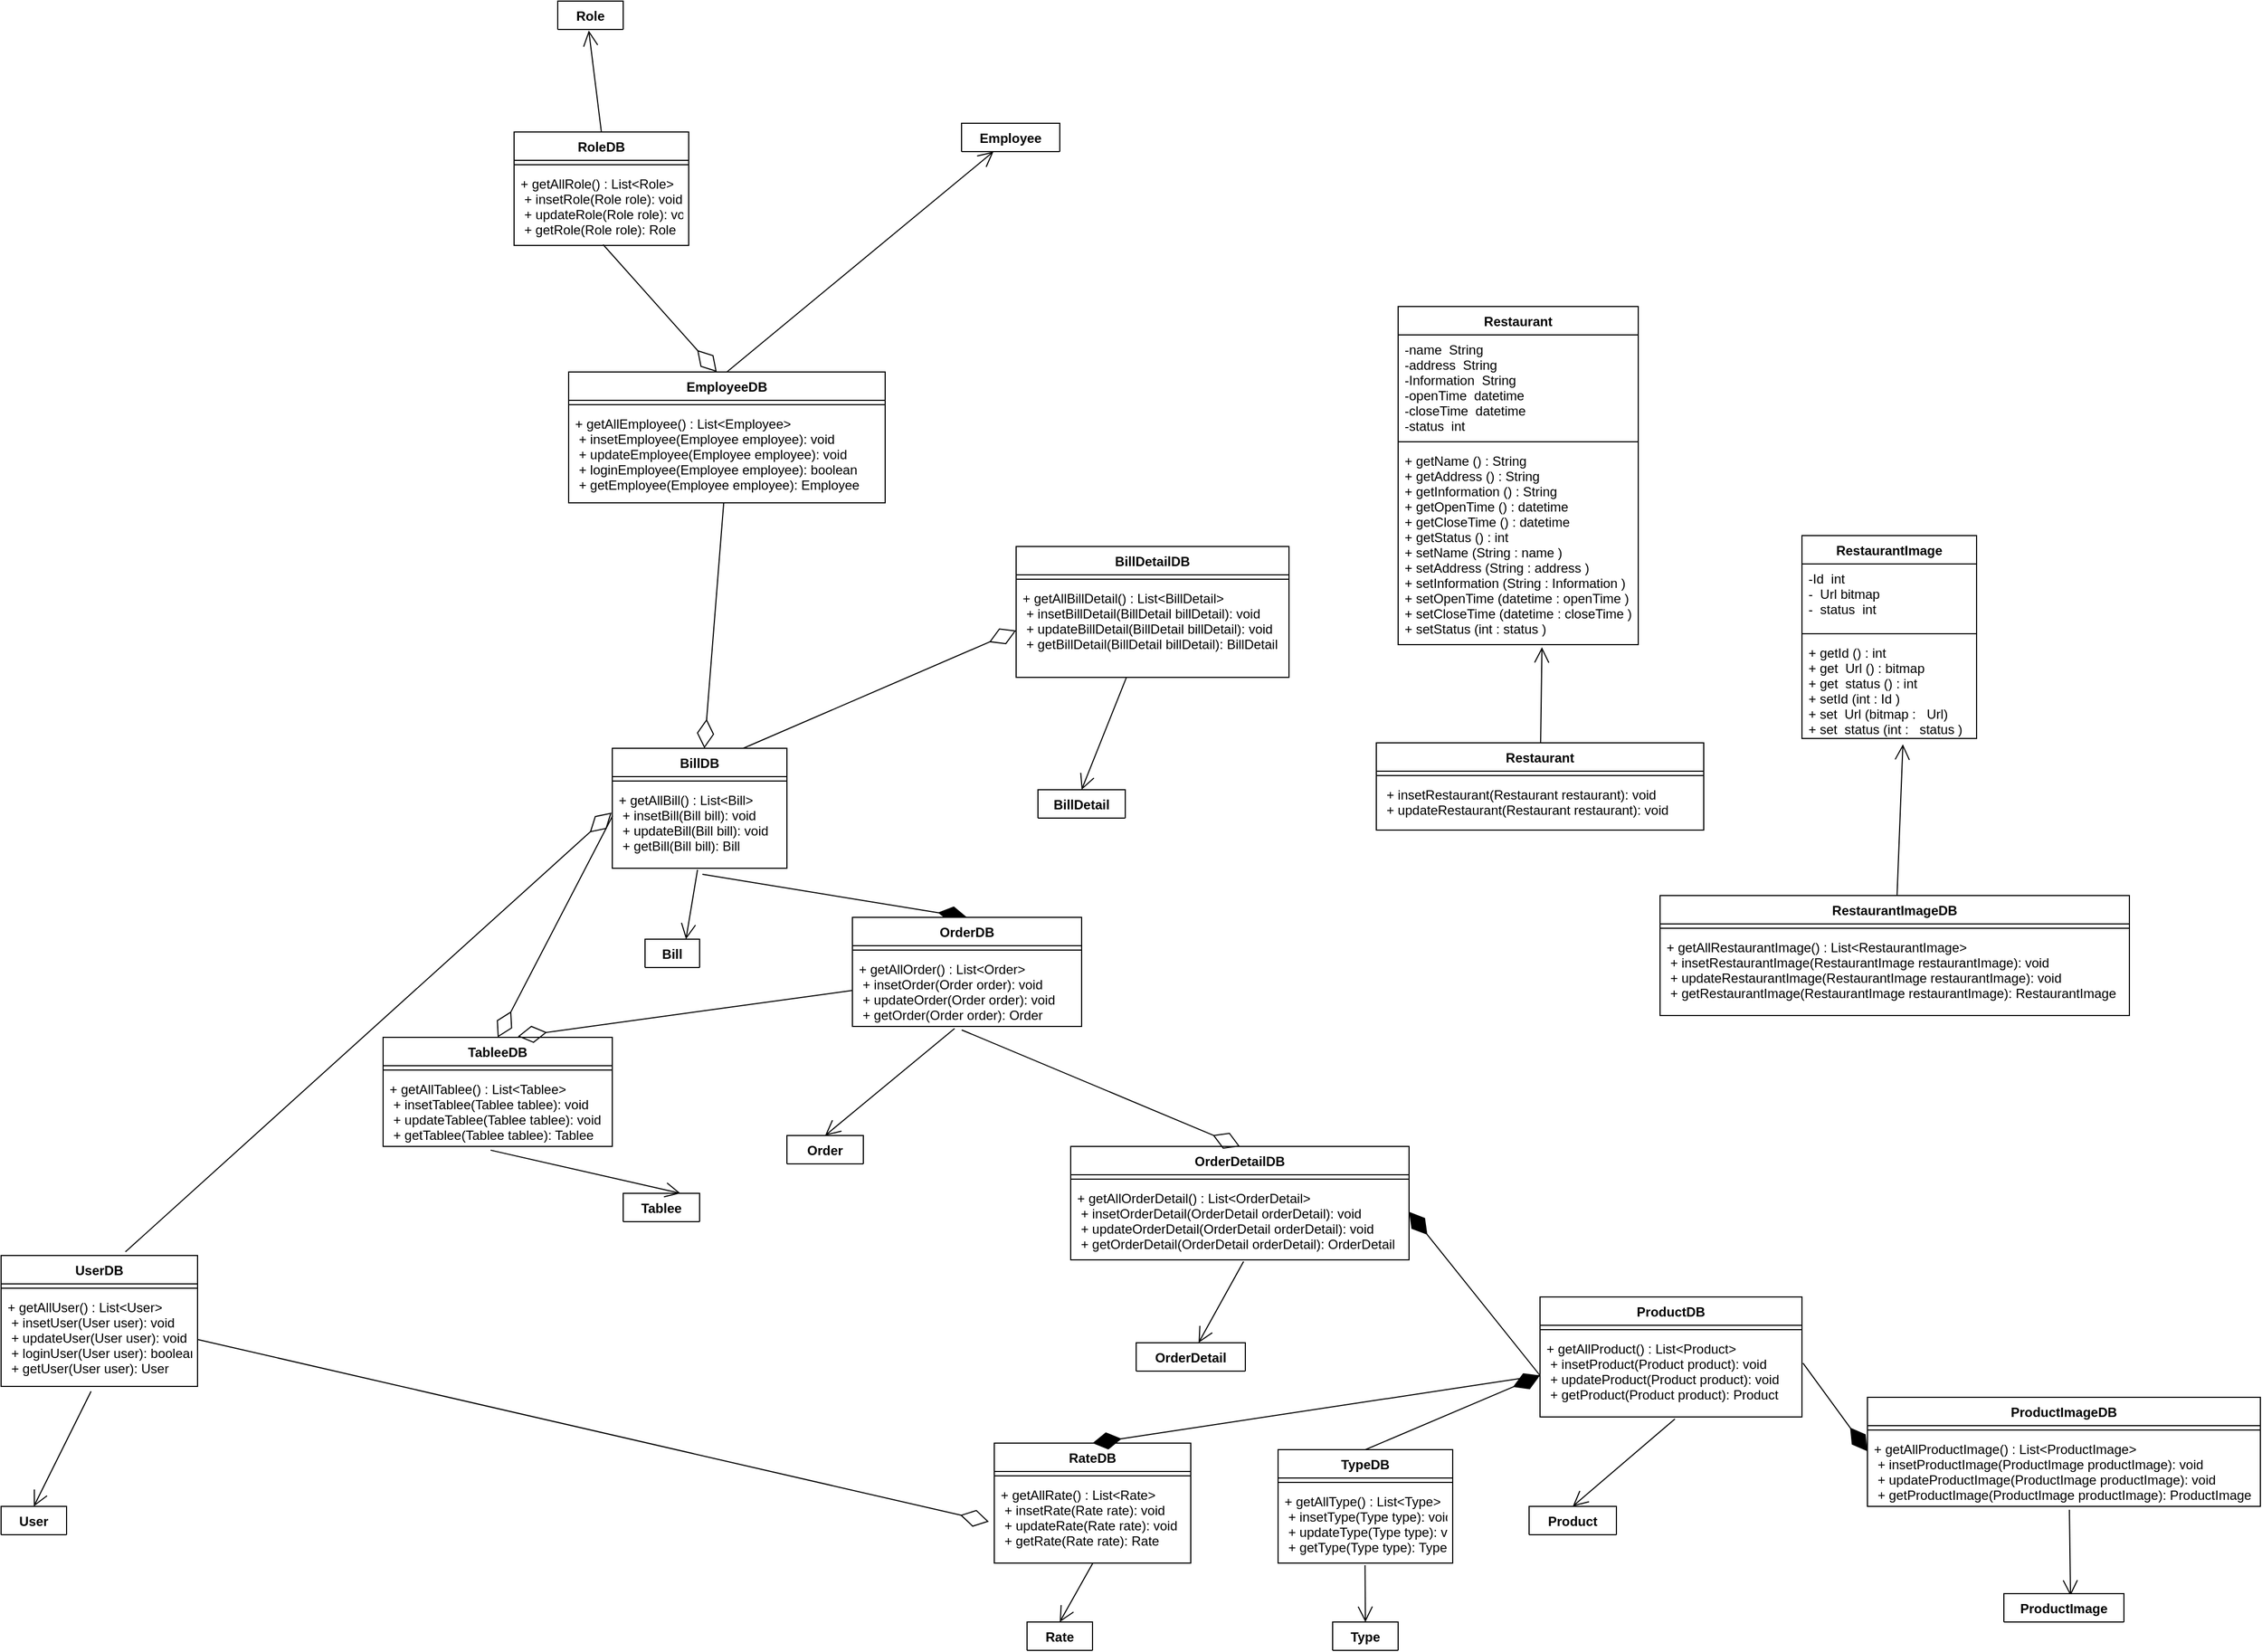 <mxfile version="13.8.7" type="device"><diagram id="C5RBs43oDa-KdzZeNtuy" name="Page-1"><mxGraphModel dx="1065" dy="488" grid="1" gridSize="10" guides="1" tooltips="1" connect="1" arrows="1" fold="1" page="1" pageScale="1" pageWidth="827" pageHeight="1169" math="0" shadow="0"><root><mxCell id="WIyWlLk6GJQsqaUBKTNV-0"/><mxCell id="WIyWlLk6GJQsqaUBKTNV-1" parent="WIyWlLk6GJQsqaUBKTNV-0"/><mxCell id="Zk_LU-aAgLWiM6FYl3W_-12" value="" style="endArrow=open;endFill=1;endSize=12;html=1;exitX=0.5;exitY=0;exitDx=0;exitDy=0;" parent="WIyWlLk6GJQsqaUBKTNV-1" source="Zk_LU-aAgLWiM6FYl3W_-8" target="Zk_LU-aAgLWiM6FYl3W_-3" edge="1"><mxGeometry width="160" relative="1" as="geometry"><mxPoint x="410" y="680" as="sourcePoint"/><mxPoint x="428" y="640" as="targetPoint"/></mxGeometry></mxCell><mxCell id="Zk_LU-aAgLWiM6FYl3W_-17" value="" style="endArrow=open;endFill=1;endSize=12;html=1;exitX=0.5;exitY=0;exitDx=0;exitDy=0;entryX=0.474;entryY=1.039;entryDx=0;entryDy=0;entryPerimeter=0;" parent="WIyWlLk6GJQsqaUBKTNV-1" source="Zk_LU-aAgLWiM6FYl3W_-13" target="Zk_LU-aAgLWiM6FYl3W_-7" edge="1"><mxGeometry width="160" relative="1" as="geometry"><mxPoint x="160" y="610" as="sourcePoint"/><mxPoint x="163" y="540" as="targetPoint"/></mxGeometry></mxCell><mxCell id="Zk_LU-aAgLWiM6FYl3W_-26" value="" style="endArrow=open;endFill=1;endSize=12;html=1;entryX=0.5;entryY=0;entryDx=0;entryDy=0;exitX=0.515;exitY=1.024;exitDx=0;exitDy=0;exitPerimeter=0;" parent="WIyWlLk6GJQsqaUBKTNV-1" source="Zk_LU-aAgLWiM6FYl3W_-25" target="Zk_LU-aAgLWiM6FYl3W_-18" edge="1"><mxGeometry width="160" relative="1" as="geometry"><mxPoint x="1580" y="1310" as="sourcePoint"/><mxPoint x="989.5" y="460" as="targetPoint"/></mxGeometry></mxCell><mxCell id="Zk_LU-aAgLWiM6FYl3W_-35" value="" style="endArrow=open;endFill=1;endSize=12;html=1;exitX=0.514;exitY=1.048;exitDx=0;exitDy=0;entryX=0.555;entryY=0.071;entryDx=0;entryDy=0;entryPerimeter=0;exitPerimeter=0;" parent="WIyWlLk6GJQsqaUBKTNV-1" source="Zk_LU-aAgLWiM6FYl3W_-34" target="Zk_LU-aAgLWiM6FYl3W_-27" edge="1"><mxGeometry width="160" relative="1" as="geometry"><mxPoint x="1000" y="755" as="sourcePoint"/><mxPoint x="999.5" y="470" as="targetPoint"/></mxGeometry></mxCell><mxCell id="Zk_LU-aAgLWiM6FYl3W_-44" value="" style="endArrow=open;endFill=1;endSize=12;html=1;entryX=0.5;entryY=0;entryDx=0;entryDy=0;exitX=0.498;exitY=1.026;exitDx=0;exitDy=0;exitPerimeter=0;" parent="WIyWlLk6GJQsqaUBKTNV-1" source="Zk_LU-aAgLWiM6FYl3W_-43" target="Zk_LU-aAgLWiM6FYl3W_-36" edge="1"><mxGeometry width="160" relative="1" as="geometry"><mxPoint x="1351" y="1430" as="sourcePoint"/><mxPoint x="1299.28" y="260" as="targetPoint"/></mxGeometry></mxCell><mxCell id="Zk_LU-aAgLWiM6FYl3W_-53" value="" style="endArrow=open;endFill=1;endSize=12;html=1;exitX=0.502;exitY=0.998;exitDx=0;exitDy=0;entryX=0.5;entryY=0;entryDx=0;entryDy=0;exitPerimeter=0;" parent="WIyWlLk6GJQsqaUBKTNV-1" source="Zk_LU-aAgLWiM6FYl3W_-52" target="Zk_LU-aAgLWiM6FYl3W_-45" edge="1"><mxGeometry width="160" relative="1" as="geometry"><mxPoint x="1744" y="729" as="sourcePoint"/><mxPoint x="1721.6" y="224.784" as="targetPoint"/></mxGeometry></mxCell><mxCell id="Zk_LU-aAgLWiM6FYl3W_-62" value="" style="endArrow=open;endFill=1;endSize=12;html=1;entryX=0.5;entryY=0;entryDx=0;entryDy=0;exitX=0.458;exitY=1.052;exitDx=0;exitDy=0;exitPerimeter=0;" parent="WIyWlLk6GJQsqaUBKTNV-1" source="Zk_LU-aAgLWiM6FYl3W_-61" target="Zk_LU-aAgLWiM6FYl3W_-54" edge="1"><mxGeometry width="160" relative="1" as="geometry"><mxPoint x="2095.92" y="738.38" as="sourcePoint"/><mxPoint x="2110.4" y="399.272" as="targetPoint"/></mxGeometry></mxCell><mxCell id="Zk_LU-aAgLWiM6FYl3W_-71" value="" style="endArrow=open;endFill=1;endSize=12;html=1;exitX=0.488;exitY=1.018;exitDx=0;exitDy=0;exitPerimeter=0;entryX=0.75;entryY=0;entryDx=0;entryDy=0;" parent="WIyWlLk6GJQsqaUBKTNV-1" source="Zk_LU-aAgLWiM6FYl3W_-70" target="Zk_LU-aAgLWiM6FYl3W_-63" edge="1"><mxGeometry width="160" relative="1" as="geometry"><mxPoint x="2437.289" y="736" as="sourcePoint"/><mxPoint x="900" y="770" as="targetPoint"/></mxGeometry></mxCell><mxCell id="Zk_LU-aAgLWiM6FYl3W_-80" value="" style="endArrow=open;endFill=1;endSize=12;html=1;entryX=0.5;entryY=0;entryDx=0;entryDy=0;" parent="WIyWlLk6GJQsqaUBKTNV-1" source="Zk_LU-aAgLWiM6FYl3W_-76" target="Zk_LU-aAgLWiM6FYl3W_-72" edge="1"><mxGeometry width="160" relative="1" as="geometry"><mxPoint x="2830" y="733" as="sourcePoint"/><mxPoint x="2840.24" y="351.092" as="targetPoint"/></mxGeometry></mxCell><mxCell id="Zk_LU-aAgLWiM6FYl3W_-91" value="" style="endArrow=open;endFill=1;endSize=12;html=1;entryX=0.5;entryY=0;entryDx=0;entryDy=0;exitX=0.446;exitY=1.029;exitDx=0;exitDy=0;exitPerimeter=0;" parent="WIyWlLk6GJQsqaUBKTNV-1" source="Zk_LU-aAgLWiM6FYl3W_-90" target="Zk_LU-aAgLWiM6FYl3W_-83" edge="1"><mxGeometry width="160" relative="1" as="geometry"><mxPoint x="1384" y="1010" as="sourcePoint"/><mxPoint x="3194.96" y="436.534" as="targetPoint"/></mxGeometry></mxCell><mxCell id="Zk_LU-aAgLWiM6FYl3W_-100" value="" style="endArrow=open;endFill=1;endSize=12;html=1;exitX=0.511;exitY=1.022;exitDx=0;exitDy=0;exitPerimeter=0;" parent="WIyWlLk6GJQsqaUBKTNV-1" source="Zk_LU-aAgLWiM6FYl3W_-99" target="Zk_LU-aAgLWiM6FYl3W_-95" edge="1"><mxGeometry width="160" relative="1" as="geometry"><mxPoint x="3588.23" y="730.39" as="sourcePoint"/><mxPoint x="3500.64" y="313.152" as="targetPoint"/></mxGeometry></mxCell><mxCell id="Zk_LU-aAgLWiM6FYl3W_-118" value="" style="endArrow=open;endFill=1;endSize=12;html=1;entryX=0.599;entryY=1.013;entryDx=0;entryDy=0;entryPerimeter=0;" parent="WIyWlLk6GJQsqaUBKTNV-1" source="Zk_LU-aAgLWiM6FYl3W_-114" target="Zk_LU-aAgLWiM6FYl3W_-113" edge="1"><mxGeometry width="160" relative="1" as="geometry"><mxPoint x="3205" y="642" as="sourcePoint"/><mxPoint x="3168.908" y="328" as="targetPoint"/></mxGeometry></mxCell><mxCell id="Zk_LU-aAgLWiM6FYl3W_-13" value="RoleDB" style="swimlane;fontStyle=1;align=center;verticalAlign=top;childLayout=stackLayout;horizontal=1;startSize=26;horizontalStack=0;resizeParent=1;resizeParentMax=0;resizeLast=0;collapsible=1;marginBottom=0;" parent="WIyWlLk6GJQsqaUBKTNV-1" vertex="1"><mxGeometry x="550" y="170" width="160" height="104" as="geometry"/></mxCell><mxCell id="Zk_LU-aAgLWiM6FYl3W_-15" value="" style="line;strokeWidth=1;fillColor=none;align=left;verticalAlign=middle;spacingTop=-1;spacingLeft=3;spacingRight=3;rotatable=0;labelPosition=right;points=[];portConstraint=eastwest;" parent="Zk_LU-aAgLWiM6FYl3W_-13" vertex="1"><mxGeometry y="26" width="160" height="8" as="geometry"/></mxCell><mxCell id="Zk_LU-aAgLWiM6FYl3W_-16" value="+ getAllRole() : List&lt;Role&gt;&#10; + insetRole(Role role): void&#10; + updateRole(Role role): void&#10; + getRole(Role role): Role&#10;" style="text;strokeColor=none;fillColor=none;align=left;verticalAlign=top;spacingLeft=4;spacingRight=4;overflow=hidden;rotatable=0;points=[[0,0.5],[1,0.5]];portConstraint=eastwest;" parent="Zk_LU-aAgLWiM6FYl3W_-13" vertex="1"><mxGeometry y="34" width="160" height="70" as="geometry"/></mxCell><mxCell id="Zk_LU-aAgLWiM6FYl3W_-127" value="" style="endArrow=open;endFill=1;endSize=12;html=1;entryX=0.578;entryY=1.058;entryDx=0;entryDy=0;entryPerimeter=0;" parent="WIyWlLk6GJQsqaUBKTNV-1" source="Zk_LU-aAgLWiM6FYl3W_-123" target="Zk_LU-aAgLWiM6FYl3W_-122" edge="1"><mxGeometry width="160" relative="1" as="geometry"><mxPoint x="1495.813" y="1003" as="sourcePoint"/><mxPoint x="1451.78" y="582.366" as="targetPoint"/></mxGeometry></mxCell><mxCell id="Zk_LU-aAgLWiM6FYl3W_-76" value="BillDetailDB" style="swimlane;fontStyle=1;align=center;verticalAlign=top;childLayout=stackLayout;horizontal=1;startSize=26;horizontalStack=0;resizeParent=1;resizeParentMax=0;resizeLast=0;collapsible=1;marginBottom=0;" parent="WIyWlLk6GJQsqaUBKTNV-1" vertex="1"><mxGeometry x="1010" y="550" width="250" height="120" as="geometry"/></mxCell><mxCell id="Zk_LU-aAgLWiM6FYl3W_-78" value="" style="line;strokeWidth=1;fillColor=none;align=left;verticalAlign=middle;spacingTop=-1;spacingLeft=3;spacingRight=3;rotatable=0;labelPosition=right;points=[];portConstraint=eastwest;" parent="Zk_LU-aAgLWiM6FYl3W_-76" vertex="1"><mxGeometry y="26" width="250" height="8" as="geometry"/></mxCell><mxCell id="Zk_LU-aAgLWiM6FYl3W_-79" value="+ getAllBillDetail() : List&lt;BillDetail&gt;&#10; + insetBillDetail(BillDetail billDetail): void&#10; + updateBillDetail(BillDetail billDetail): void&#10; + getBillDetail(BillDetail billDetail): BillDetail" style="text;strokeColor=none;fillColor=none;align=left;verticalAlign=top;spacingLeft=4;spacingRight=4;overflow=hidden;rotatable=0;points=[[0,0.5],[1,0.5]];portConstraint=eastwest;" parent="Zk_LU-aAgLWiM6FYl3W_-76" vertex="1"><mxGeometry y="34" width="250" height="86" as="geometry"/></mxCell><mxCell id="Zk_LU-aAgLWiM6FYl3W_-72" value="BillDetail&#10;" style="swimlane;fontStyle=1;align=center;verticalAlign=top;childLayout=stackLayout;horizontal=1;startSize=26;horizontalStack=0;resizeParent=1;resizeParentMax=0;resizeLast=0;collapsible=1;marginBottom=0;" parent="WIyWlLk6GJQsqaUBKTNV-1" vertex="1" collapsed="1"><mxGeometry x="1030" y="773" width="80" height="26" as="geometry"><mxRectangle x="3100" y="20" width="160" height="400" as="alternateBounds"/></mxGeometry></mxCell><mxCell id="Zk_LU-aAgLWiM6FYl3W_-73" value="-id  int&#10;-price float&#10;-percentSaleOff  int&#10;-priceAfterSaleoff float&#10;-quantity  int&#10;-total float&#10;-billId  int&#10;-orderId  int" style="text;strokeColor=none;fillColor=none;align=left;verticalAlign=top;spacingLeft=4;spacingRight=4;overflow=hidden;rotatable=0;points=[[0,0.5],[1,0.5]];portConstraint=eastwest;" parent="Zk_LU-aAgLWiM6FYl3W_-72" vertex="1"><mxGeometry y="26" width="80" height="124" as="geometry"/></mxCell><mxCell id="Zk_LU-aAgLWiM6FYl3W_-74" value="" style="line;strokeWidth=1;fillColor=none;align=left;verticalAlign=middle;spacingTop=-1;spacingLeft=3;spacingRight=3;rotatable=0;labelPosition=right;points=[];portConstraint=eastwest;" parent="Zk_LU-aAgLWiM6FYl3W_-72" vertex="1"><mxGeometry y="150" width="80" height="8" as="geometry"/></mxCell><mxCell id="Zk_LU-aAgLWiM6FYl3W_-75" value="+ getId () : int&#10;+ getPrice() : float&#10;+ getPercentSaleOff () : int&#10;+ getPriceAfterSaleoff() : float&#10;+ getQuantity () : int&#10;+ getTotal() : float&#10;+ getBillId () : int&#10;+ getOrderId () : int&#10;+ setId (int : id )&#10;+ setPrice float(float : price float)&#10;+ setPercentSaleOff (int : percentSaleOff )&#10;+ setPriceAfterSaleoff float(float : priceAfterSaleoff float)&#10;+ setQuantity (int : quantity )&#10;+ setTotal float(float : total float)&#10;+ setBillId (int : billId )&#10;+ setOrderId (int : orderId )" style="text;strokeColor=none;fillColor=none;align=left;verticalAlign=top;spacingLeft=4;spacingRight=4;overflow=hidden;rotatable=0;points=[[0,0.5],[1,0.5]];portConstraint=eastwest;" parent="Zk_LU-aAgLWiM6FYl3W_-72" vertex="1"><mxGeometry y="158" width="80" height="242" as="geometry"/></mxCell><mxCell id="Zk_LU-aAgLWiM6FYl3W_-0" value="Employee" style="swimlane;fontStyle=1;align=center;verticalAlign=top;childLayout=stackLayout;horizontal=1;startSize=26;horizontalStack=0;resizeParent=1;resizeParentMax=0;resizeLast=0;collapsible=1;marginBottom=0;" parent="WIyWlLk6GJQsqaUBKTNV-1" vertex="1" collapsed="1"><mxGeometry x="960" y="162" width="90" height="26" as="geometry"><mxRectangle x="960" y="162" width="206" height="610" as="alternateBounds"/></mxGeometry></mxCell><mxCell id="Zk_LU-aAgLWiM6FYl3W_-1" value="-Id int&#10;-username String&#10;-password String&#10;-fullName String&#10;-birthday datetime&#10;-gender int&#10;-gmail String&#10;-gmailLink String&#10;-phone String&#10;-address String&#10;-dateJoin datetime&#10;-roleId int &#10;-status int&#10;" style="text;strokeColor=none;fillColor=none;align=left;verticalAlign=top;spacingLeft=4;spacingRight=4;overflow=hidden;rotatable=0;points=[[0,0.5],[1,0.5]];portConstraint=eastwest;" parent="Zk_LU-aAgLWiM6FYl3W_-0" vertex="1"><mxGeometry y="26" width="90" height="194" as="geometry"/></mxCell><mxCell id="Zk_LU-aAgLWiM6FYl3W_-2" value="" style="line;strokeWidth=1;fillColor=none;align=left;verticalAlign=middle;spacingTop=-1;spacingLeft=3;spacingRight=3;rotatable=0;labelPosition=right;points=[];portConstraint=eastwest;" parent="Zk_LU-aAgLWiM6FYl3W_-0" vertex="1"><mxGeometry y="220" width="90" height="8" as="geometry"/></mxCell><mxCell id="Zk_LU-aAgLWiM6FYl3W_-3" value="+ getId () : int&#10;+ getUsername () : String&#10;+ getPassword () : String&#10;+ getFullName () : String&#10;+ getBirthday () : datetime&#10;+ getGender () : int&#10;+ getGmail () : String&#10;+ getGmailLink () : String&#10;+ getPhone () : String&#10;+ getAddress () : String&#10;+ getDateJoin () : datetime&#10;+ getRoleId () : int&#10;+ getStatus () : int&#10;+ setId (int : Id )&#10;+ setUsername (String : username )&#10;+ setPassword (String : password )&#10;+ setFullName (String : fullName )&#10;+ setBirthday (datetime : birthday )&#10;+ setGender (int : gender )&#10;+ setGmail (String : gmail )&#10;+ setGmailLink (String : gmailLink )&#10;+ setPhone (String : phone )&#10;+ setAddress (String : address )&#10;+ setDateJoin (datetime : dateJoin )&#10;+ setRoleId (int : roleId )&#10;+ setStatus (int : status )&#10;&#10;" style="text;strokeColor=none;fillColor=none;align=left;verticalAlign=top;spacingLeft=4;spacingRight=4;overflow=hidden;rotatable=0;points=[[0,0.5],[1,0.5]];portConstraint=eastwest;" parent="Zk_LU-aAgLWiM6FYl3W_-0" vertex="1"><mxGeometry y="228" width="90" height="382" as="geometry"/></mxCell><mxCell id="Zk_LU-aAgLWiM6FYl3W_-8" value="EmployeeDB" style="swimlane;fontStyle=1;align=center;verticalAlign=top;childLayout=stackLayout;horizontal=1;startSize=26;horizontalStack=0;resizeParent=1;resizeParentMax=0;resizeLast=0;collapsible=1;marginBottom=0;" parent="WIyWlLk6GJQsqaUBKTNV-1" vertex="1"><mxGeometry x="600" y="390" width="290" height="120" as="geometry"/></mxCell><mxCell id="Zk_LU-aAgLWiM6FYl3W_-10" value="" style="line;strokeWidth=1;fillColor=none;align=left;verticalAlign=middle;spacingTop=-1;spacingLeft=3;spacingRight=3;rotatable=0;labelPosition=right;points=[];portConstraint=eastwest;" parent="Zk_LU-aAgLWiM6FYl3W_-8" vertex="1"><mxGeometry y="26" width="290" height="8" as="geometry"/></mxCell><mxCell id="Zk_LU-aAgLWiM6FYl3W_-11" value="+ getAllEmployee() : List&lt;Employee&gt;&#10; + insetEmployee(Employee employee): void&#10; + updateEmployee(Employee employee): void&#10; + loginEmployee(Employee employee): boolean&#10; + getEmployee(Employee employee): Employee&#10;" style="text;strokeColor=none;fillColor=none;align=left;verticalAlign=top;spacingLeft=4;spacingRight=4;overflow=hidden;rotatable=0;points=[[0,0.5],[1,0.5]];portConstraint=eastwest;" parent="Zk_LU-aAgLWiM6FYl3W_-8" vertex="1"><mxGeometry y="34" width="290" height="86" as="geometry"/></mxCell><mxCell id="Zk_LU-aAgLWiM6FYl3W_-4" value="Role" style="swimlane;fontStyle=1;align=center;verticalAlign=top;childLayout=stackLayout;horizontal=1;startSize=26;horizontalStack=0;resizeParent=1;resizeParentMax=0;resizeLast=0;collapsible=1;marginBottom=0;" parent="WIyWlLk6GJQsqaUBKTNV-1" vertex="1" collapsed="1"><mxGeometry x="590" y="50" width="60" height="26" as="geometry"><mxRectangle x="590" y="50" width="210" height="190" as="alternateBounds"/></mxGeometry></mxCell><mxCell id="Zk_LU-aAgLWiM6FYl3W_-5" value="-Id  int&#10;-  roleName  String&#10;-  status  int&#10;" style="text;strokeColor=none;fillColor=none;align=left;verticalAlign=top;spacingLeft=4;spacingRight=4;overflow=hidden;rotatable=0;points=[[0,0.5],[1,0.5]];portConstraint=eastwest;" parent="Zk_LU-aAgLWiM6FYl3W_-4" vertex="1"><mxGeometry y="26" width="60" height="54" as="geometry"/></mxCell><mxCell id="Zk_LU-aAgLWiM6FYl3W_-6" value="" style="line;strokeWidth=1;fillColor=none;align=left;verticalAlign=middle;spacingTop=-1;spacingLeft=3;spacingRight=3;rotatable=0;labelPosition=right;points=[];portConstraint=eastwest;" parent="Zk_LU-aAgLWiM6FYl3W_-4" vertex="1"><mxGeometry y="80" width="60" height="8" as="geometry"/></mxCell><mxCell id="Zk_LU-aAgLWiM6FYl3W_-7" value="+ getId () : int&#10;+ get  roleName () : String&#10;+ get  status () : int&#10;+ setId (int : Id )&#10;+ set  roleName (String :   roleName )&#10;+ set  status (int :   status )&#10;" style="text;strokeColor=none;fillColor=none;align=left;verticalAlign=top;spacingLeft=4;spacingRight=4;overflow=hidden;rotatable=0;points=[[0,0.5],[1,0.5]];portConstraint=eastwest;" parent="Zk_LU-aAgLWiM6FYl3W_-4" vertex="1"><mxGeometry y="88" width="60" height="102" as="geometry"/></mxCell><mxCell id="Zk_LU-aAgLWiM6FYl3W_-18" value="Product" style="swimlane;fontStyle=1;align=center;verticalAlign=top;childLayout=stackLayout;horizontal=1;startSize=26;horizontalStack=0;resizeParent=1;resizeParentMax=0;resizeLast=0;collapsible=1;marginBottom=0;" parent="WIyWlLk6GJQsqaUBKTNV-1" vertex="1" collapsed="1"><mxGeometry x="1480" y="1430" width="80" height="26" as="geometry"><mxRectangle x="1480" y="1430" width="160" height="440" as="alternateBounds"/></mxGeometry></mxCell><mxCell id="Zk_LU-aAgLWiM6FYl3W_-19" value="-Id  int&#10;-name  String&#10;-price double price double&#10;-description  String&#10;-rate float rate float&#10;-restaurantId   restaurantId int &#10;-percentSaleOff  int&#10;-typeId  int&#10;-status  int&#10;" style="text;strokeColor=none;fillColor=none;align=left;verticalAlign=top;spacingLeft=4;spacingRight=4;overflow=hidden;rotatable=0;points=[[0,0.5],[1,0.5]];portConstraint=eastwest;" parent="Zk_LU-aAgLWiM6FYl3W_-18" vertex="1"><mxGeometry y="26" width="80" height="144" as="geometry"/></mxCell><mxCell id="Zk_LU-aAgLWiM6FYl3W_-20" value="" style="line;strokeWidth=1;fillColor=none;align=left;verticalAlign=middle;spacingTop=-1;spacingLeft=3;spacingRight=3;rotatable=0;labelPosition=right;points=[];portConstraint=eastwest;" parent="Zk_LU-aAgLWiM6FYl3W_-18" vertex="1"><mxGeometry y="170" width="80" height="8" as="geometry"/></mxCell><mxCell id="Zk_LU-aAgLWiM6FYl3W_-21" value="+ getId () : int&#10;+ getName () : String&#10;+ getPrice float() : float&#10;+ getDescription () : String&#10;+ getRate float() : float&#10;+ getRestaurantId () : int&#10;+ getPercentSaleOff () : int&#10;+ getTypeId () : int&#10;+ getStatus () : int&#10;+ setId (int : Id )&#10;+ setName (String : name )&#10;+ setPrice float(float : price float)&#10;+ setDescription (String : description )&#10;+ setRate float(float : rate float)&#10;+ setRestaurantId (int : restaurantId )&#10;+ setPercentSaleOff (int : percentSaleOff )&#10;+ setTypeId (int : typeId )&#10;+ setStatus (int : status )&#10;" style="text;strokeColor=none;fillColor=none;align=left;verticalAlign=top;spacingLeft=4;spacingRight=4;overflow=hidden;rotatable=0;points=[[0,0.5],[1,0.5]];portConstraint=eastwest;" parent="Zk_LU-aAgLWiM6FYl3W_-18" vertex="1"><mxGeometry y="178" width="80" height="262" as="geometry"/></mxCell><mxCell id="Zk_LU-aAgLWiM6FYl3W_-40" value="TypeDB" style="swimlane;fontStyle=1;align=center;verticalAlign=top;childLayout=stackLayout;horizontal=1;startSize=26;horizontalStack=0;resizeParent=1;resizeParentMax=0;resizeLast=0;collapsible=1;marginBottom=0;" parent="WIyWlLk6GJQsqaUBKTNV-1" vertex="1"><mxGeometry x="1250" y="1378" width="160" height="104" as="geometry"/></mxCell><mxCell id="Zk_LU-aAgLWiM6FYl3W_-42" value="" style="line;strokeWidth=1;fillColor=none;align=left;verticalAlign=middle;spacingTop=-1;spacingLeft=3;spacingRight=3;rotatable=0;labelPosition=right;points=[];portConstraint=eastwest;" parent="Zk_LU-aAgLWiM6FYl3W_-40" vertex="1"><mxGeometry y="26" width="160" height="8" as="geometry"/></mxCell><mxCell id="Zk_LU-aAgLWiM6FYl3W_-43" value="+ getAllType() : List&lt;Type&gt;&#10; + insetType(Type type): void&#10; + updateType(Type type): void&#10; + getType(Type type): Type" style="text;strokeColor=none;fillColor=none;align=left;verticalAlign=top;spacingLeft=4;spacingRight=4;overflow=hidden;rotatable=0;points=[[0,0.5],[1,0.5]];portConstraint=eastwest;" parent="Zk_LU-aAgLWiM6FYl3W_-40" vertex="1"><mxGeometry y="34" width="160" height="70" as="geometry"/></mxCell><mxCell id="Zk_LU-aAgLWiM6FYl3W_-31" value="ProductImageDB" style="swimlane;fontStyle=1;align=center;verticalAlign=top;childLayout=stackLayout;horizontal=1;startSize=26;horizontalStack=0;resizeParent=1;resizeParentMax=0;resizeLast=0;collapsible=1;marginBottom=0;" parent="WIyWlLk6GJQsqaUBKTNV-1" vertex="1"><mxGeometry x="1790" y="1330" width="360" height="100" as="geometry"/></mxCell><mxCell id="Zk_LU-aAgLWiM6FYl3W_-33" value="" style="line;strokeWidth=1;fillColor=none;align=left;verticalAlign=middle;spacingTop=-1;spacingLeft=3;spacingRight=3;rotatable=0;labelPosition=right;points=[];portConstraint=eastwest;" parent="Zk_LU-aAgLWiM6FYl3W_-31" vertex="1"><mxGeometry y="26" width="360" height="8" as="geometry"/></mxCell><mxCell id="Zk_LU-aAgLWiM6FYl3W_-34" value="+ getAllProductImage() : List&lt;ProductImage&gt;&#10; + insetProductImage(ProductImage productImage): void&#10; + updateProductImage(ProductImage productImage): void&#10; + getProductImage(ProductImage productImage): ProductImage&#10;" style="text;strokeColor=none;fillColor=none;align=left;verticalAlign=top;spacingLeft=4;spacingRight=4;overflow=hidden;rotatable=0;points=[[0,0.5],[1,0.5]];portConstraint=eastwest;" parent="Zk_LU-aAgLWiM6FYl3W_-31" vertex="1"><mxGeometry y="34" width="360" height="66" as="geometry"/></mxCell><mxCell id="Zk_LU-aAgLWiM6FYl3W_-27" value="ProductImage" style="swimlane;fontStyle=1;align=center;verticalAlign=top;childLayout=stackLayout;horizontal=1;startSize=26;horizontalStack=0;resizeParent=1;resizeParentMax=0;resizeLast=0;collapsible=1;marginBottom=0;" parent="WIyWlLk6GJQsqaUBKTNV-1" vertex="1" collapsed="1"><mxGeometry x="1915" y="1510" width="110" height="26" as="geometry"><mxRectangle x="1200" y="20" width="160" height="230" as="alternateBounds"/></mxGeometry></mxCell><mxCell id="Zk_LU-aAgLWiM6FYl3W_-28" value="-Id  int&#10;-Url bitmap Url bitmap&#10;-productId  int&#10;-status  int&#10;" style="text;strokeColor=none;fillColor=none;align=left;verticalAlign=top;spacingLeft=4;spacingRight=4;overflow=hidden;rotatable=0;points=[[0,0.5],[1,0.5]];portConstraint=eastwest;" parent="Zk_LU-aAgLWiM6FYl3W_-27" vertex="1"><mxGeometry y="26" width="110" height="64" as="geometry"/></mxCell><mxCell id="Zk_LU-aAgLWiM6FYl3W_-29" value="" style="line;strokeWidth=1;fillColor=none;align=left;verticalAlign=middle;spacingTop=-1;spacingLeft=3;spacingRight=3;rotatable=0;labelPosition=right;points=[];portConstraint=eastwest;" parent="Zk_LU-aAgLWiM6FYl3W_-27" vertex="1"><mxGeometry y="90" width="110" height="8" as="geometry"/></mxCell><mxCell id="Zk_LU-aAgLWiM6FYl3W_-30" value="+ getId () : int&#10;+ getUrl bitmap() : bitmap&#10;+ getProductId () : int&#10;+ getStatus () : int&#10;+ setId (int : Id )&#10;+ setUrl bitmap(bitmap : Url bitmap)&#10;+ setProductId (int : productId )&#10;+ setStatus (int : status )&#10;" style="text;strokeColor=none;fillColor=none;align=left;verticalAlign=top;spacingLeft=4;spacingRight=4;overflow=hidden;rotatable=0;points=[[0,0.5],[1,0.5]];portConstraint=eastwest;" parent="Zk_LU-aAgLWiM6FYl3W_-27" vertex="1"><mxGeometry y="98" width="110" height="132" as="geometry"/></mxCell><mxCell id="Zk_LU-aAgLWiM6FYl3W_-36" value="Type&#10;" style="swimlane;fontStyle=1;align=center;verticalAlign=top;childLayout=stackLayout;horizontal=1;startSize=26;horizontalStack=0;resizeParent=1;resizeParentMax=0;resizeLast=0;collapsible=1;marginBottom=0;" parent="WIyWlLk6GJQsqaUBKTNV-1" vertex="1" collapsed="1"><mxGeometry x="1300" y="1536" width="60" height="26" as="geometry"><mxRectangle x="1630" y="30" width="160" height="180" as="alternateBounds"/></mxGeometry></mxCell><mxCell id="Zk_LU-aAgLWiM6FYl3W_-37" value="-Id  int&#10;-typeName  String&#10;-status  int&#10;" style="text;strokeColor=none;fillColor=none;align=left;verticalAlign=top;spacingLeft=4;spacingRight=4;overflow=hidden;rotatable=0;points=[[0,0.5],[1,0.5]];portConstraint=eastwest;" parent="Zk_LU-aAgLWiM6FYl3W_-36" vertex="1"><mxGeometry y="26" width="60" height="54" as="geometry"/></mxCell><mxCell id="Zk_LU-aAgLWiM6FYl3W_-38" value="" style="line;strokeWidth=1;fillColor=none;align=left;verticalAlign=middle;spacingTop=-1;spacingLeft=3;spacingRight=3;rotatable=0;labelPosition=right;points=[];portConstraint=eastwest;" parent="Zk_LU-aAgLWiM6FYl3W_-36" vertex="1"><mxGeometry y="80" width="60" height="8" as="geometry"/></mxCell><mxCell id="Zk_LU-aAgLWiM6FYl3W_-39" value="+ getId () : int&#10;+ getTypeName () : String&#10;+ getStatus () : int&#10;+ setId (int : Id )&#10;+ setTypeName (String : typeName )&#10;+ setStatus (int : status )" style="text;strokeColor=none;fillColor=none;align=left;verticalAlign=top;spacingLeft=4;spacingRight=4;overflow=hidden;rotatable=0;points=[[0,0.5],[1,0.5]];portConstraint=eastwest;" parent="Zk_LU-aAgLWiM6FYl3W_-36" vertex="1"><mxGeometry y="88" width="60" height="92" as="geometry"/></mxCell><mxCell id="Zk_LU-aAgLWiM6FYl3W_-45" value="Rate&#10;" style="swimlane;fontStyle=1;align=center;verticalAlign=top;childLayout=stackLayout;horizontal=1;startSize=26;horizontalStack=0;resizeParent=1;resizeParentMax=0;resizeLast=0;collapsible=1;marginBottom=0;" parent="WIyWlLk6GJQsqaUBKTNV-1" vertex="1" collapsed="1"><mxGeometry x="1020" y="1536" width="60" height="26" as="geometry"><mxRectangle x="1020" y="1536" width="160" height="360" as="alternateBounds"/></mxGeometry></mxCell><mxCell id="Zk_LU-aAgLWiM6FYl3W_-46" value="- id  int&#10;-numberStars  int&#10;-comment  String&#10;-dateRate  datetime&#10;-status  int&#10;-userId  int&#10;-productId  int" style="text;strokeColor=none;fillColor=none;align=left;verticalAlign=top;spacingLeft=4;spacingRight=4;overflow=hidden;rotatable=0;points=[[0,0.5],[1,0.5]];portConstraint=eastwest;" parent="Zk_LU-aAgLWiM6FYl3W_-45" vertex="1"><mxGeometry y="26" width="60" height="114" as="geometry"/></mxCell><mxCell id="Zk_LU-aAgLWiM6FYl3W_-47" value="" style="line;strokeWidth=1;fillColor=none;align=left;verticalAlign=middle;spacingTop=-1;spacingLeft=3;spacingRight=3;rotatable=0;labelPosition=right;points=[];portConstraint=eastwest;" parent="Zk_LU-aAgLWiM6FYl3W_-45" vertex="1"><mxGeometry y="140" width="60" height="8" as="geometry"/></mxCell><mxCell id="Zk_LU-aAgLWiM6FYl3W_-48" value="+ get id () : int&#10;+ getNumberStars () : int&#10;+ getComment () : String&#10;+ getDateRate () : datetime&#10;+ getStatus () : int&#10;+ getUserId () : int&#10;+ getProductId () : int&#10;+ set id (int :  id )&#10;+ setNumberStars (int : numberStars )&#10;+ setComment (String : comment )&#10;+ setDateRate (datetime : dateRate )&#10;+ setStatus (int : status )&#10;+ setUserId (int : userId )&#10;+ setProductId (int : productId )" style="text;strokeColor=none;fillColor=none;align=left;verticalAlign=top;spacingLeft=4;spacingRight=4;overflow=hidden;rotatable=0;points=[[0,0.5],[1,0.5]];portConstraint=eastwest;" parent="Zk_LU-aAgLWiM6FYl3W_-45" vertex="1"><mxGeometry y="148" width="60" height="212" as="geometry"/></mxCell><mxCell id="Zk_LU-aAgLWiM6FYl3W_-49" value="RateDB" style="swimlane;fontStyle=1;align=center;verticalAlign=top;childLayout=stackLayout;horizontal=1;startSize=26;horizontalStack=0;resizeParent=1;resizeParentMax=0;resizeLast=0;collapsible=1;marginBottom=0;" parent="WIyWlLk6GJQsqaUBKTNV-1" vertex="1"><mxGeometry x="990" y="1372" width="180" height="110" as="geometry"/></mxCell><mxCell id="Zk_LU-aAgLWiM6FYl3W_-51" value="" style="line;strokeWidth=1;fillColor=none;align=left;verticalAlign=middle;spacingTop=-1;spacingLeft=3;spacingRight=3;rotatable=0;labelPosition=right;points=[];portConstraint=eastwest;" parent="Zk_LU-aAgLWiM6FYl3W_-49" vertex="1"><mxGeometry y="26" width="180" height="8" as="geometry"/></mxCell><mxCell id="Zk_LU-aAgLWiM6FYl3W_-52" value="+ getAllRate() : List&lt;Rate&gt;&#10; + insetRate(Rate rate): void&#10; + updateRate(Rate rate): void&#10; + getRate(Rate rate): Rate&#10;" style="text;strokeColor=none;fillColor=none;align=left;verticalAlign=top;spacingLeft=4;spacingRight=4;overflow=hidden;rotatable=0;points=[[0,0.5],[1,0.5]];portConstraint=eastwest;" parent="Zk_LU-aAgLWiM6FYl3W_-49" vertex="1"><mxGeometry y="34" width="180" height="76" as="geometry"/></mxCell><mxCell id="Zk_LU-aAgLWiM6FYl3W_-92" value="OrderDetail" style="swimlane;fontStyle=1;align=center;verticalAlign=top;childLayout=stackLayout;horizontal=1;startSize=26;horizontalStack=0;resizeParent=1;resizeParentMax=0;resizeLast=0;collapsible=1;marginBottom=0;" parent="WIyWlLk6GJQsqaUBKTNV-1" vertex="1" collapsed="1"><mxGeometry x="1120" y="1280" width="100" height="26" as="geometry"><mxRectangle x="3960" y="28" width="290" height="400" as="alternateBounds"/></mxGeometry></mxCell><mxCell id="Zk_LU-aAgLWiM6FYl3W_-93" value="-id  int&#10;-  price float&#10;-  percentSaleOff  int&#10;-  priceAfterSaleoff float&#10;-  quantity  int&#10;-  total float&#10;-  orderId  int&#10;-  productId  int" style="text;strokeColor=none;fillColor=none;align=left;verticalAlign=top;spacingLeft=4;spacingRight=4;overflow=hidden;rotatable=0;points=[[0,0.5],[1,0.5]];portConstraint=eastwest;" parent="Zk_LU-aAgLWiM6FYl3W_-92" vertex="1"><mxGeometry y="26" width="100" height="124" as="geometry"/></mxCell><mxCell id="Zk_LU-aAgLWiM6FYl3W_-94" value="" style="line;strokeWidth=1;fillColor=none;align=left;verticalAlign=middle;spacingTop=-1;spacingLeft=3;spacingRight=3;rotatable=0;labelPosition=right;points=[];portConstraint=eastwest;" parent="Zk_LU-aAgLWiM6FYl3W_-92" vertex="1"><mxGeometry y="150" width="100" height="8" as="geometry"/></mxCell><mxCell id="Zk_LU-aAgLWiM6FYl3W_-95" value="+ getId () : int&#10;+ get  price() : float&#10;+ get  percentSaleOff () : int&#10;+ get  priceAfterSaleoff() : float&#10;+ get  quantity () : int&#10;+ get  total () : float&#10;+ get  orderId () : int&#10;+ get  productId () : int&#10;+ setId (int : id )&#10;+ set  price (float :   price)&#10;+ set  percentSaleOff (int :   percentSaleOff )&#10;+ set  priceAfterSaleoff(float :   priceAfterSaleoff)&#10;+ set  quantity (int :   quantity )&#10;+ set  total (float :   total)&#10;+ set  orderId (int :   orderId )&#10;+ set  productId (int :   productId )" style="text;strokeColor=none;fillColor=none;align=left;verticalAlign=top;spacingLeft=4;spacingRight=4;overflow=hidden;rotatable=0;points=[[0,0.5],[1,0.5]];portConstraint=eastwest;" parent="Zk_LU-aAgLWiM6FYl3W_-92" vertex="1"><mxGeometry y="158" width="100" height="242" as="geometry"/></mxCell><mxCell id="Zk_LU-aAgLWiM6FYl3W_-96" value="OrderDetailDB" style="swimlane;fontStyle=1;align=center;verticalAlign=top;childLayout=stackLayout;horizontal=1;startSize=26;horizontalStack=0;resizeParent=1;resizeParentMax=0;resizeLast=0;collapsible=1;marginBottom=0;" parent="WIyWlLk6GJQsqaUBKTNV-1" vertex="1"><mxGeometry x="1060" y="1100" width="310" height="104" as="geometry"/></mxCell><mxCell id="Zk_LU-aAgLWiM6FYl3W_-98" value="" style="line;strokeWidth=1;fillColor=none;align=left;verticalAlign=middle;spacingTop=-1;spacingLeft=3;spacingRight=3;rotatable=0;labelPosition=right;points=[];portConstraint=eastwest;" parent="Zk_LU-aAgLWiM6FYl3W_-96" vertex="1"><mxGeometry y="26" width="310" height="8" as="geometry"/></mxCell><mxCell id="Zk_LU-aAgLWiM6FYl3W_-99" value="+ getAllOrderDetail() : List&lt;OrderDetail&gt;&#10; + insetOrderDetail(OrderDetail orderDetail): void&#10; + updateOrderDetail(OrderDetail orderDetail): void&#10; + getOrderDetail(OrderDetail orderDetail): OrderDetail&#10;" style="text;strokeColor=none;fillColor=none;align=left;verticalAlign=top;spacingLeft=4;spacingRight=4;overflow=hidden;rotatable=0;points=[[0,0.5],[1,0.5]];portConstraint=eastwest;" parent="Zk_LU-aAgLWiM6FYl3W_-96" vertex="1"><mxGeometry y="34" width="310" height="70" as="geometry"/></mxCell><mxCell id="Zk_LU-aAgLWiM6FYl3W_-135" value="" style="endArrow=diamondThin;endFill=1;endSize=24;html=1;entryX=0;entryY=0.235;entryDx=0;entryDy=0;entryPerimeter=0;exitX=1.004;exitY=0.351;exitDx=0;exitDy=0;exitPerimeter=0;" parent="WIyWlLk6GJQsqaUBKTNV-1" source="Zk_LU-aAgLWiM6FYl3W_-25" target="Zk_LU-aAgLWiM6FYl3W_-34" edge="1"><mxGeometry width="160" relative="1" as="geometry"><mxPoint x="1740" y="1270" as="sourcePoint"/><mxPoint x="1700" y="1590" as="targetPoint"/></mxGeometry></mxCell><mxCell id="Zk_LU-aAgLWiM6FYl3W_-136" value="" style="endArrow=diamondThin;endFill=1;endSize=24;html=1;exitX=0.5;exitY=0;exitDx=0;exitDy=0;entryX=0;entryY=0.5;entryDx=0;entryDy=0;" parent="WIyWlLk6GJQsqaUBKTNV-1" source="Zk_LU-aAgLWiM6FYl3W_-40" target="Zk_LU-aAgLWiM6FYl3W_-25" edge="1"><mxGeometry width="160" relative="1" as="geometry"><mxPoint x="1720" y="1294" as="sourcePoint"/><mxPoint x="1730" y="1420" as="targetPoint"/></mxGeometry></mxCell><mxCell id="Zk_LU-aAgLWiM6FYl3W_-137" value="" style="endArrow=diamondThin;endFill=1;endSize=24;html=1;entryX=0.5;entryY=0;entryDx=0;entryDy=0;exitX=0;exitY=0.5;exitDx=0;exitDy=0;" parent="WIyWlLk6GJQsqaUBKTNV-1" source="Zk_LU-aAgLWiM6FYl3W_-25" target="Zk_LU-aAgLWiM6FYl3W_-49" edge="1"><mxGeometry width="160" relative="1" as="geometry"><mxPoint x="1480" y="1298" as="sourcePoint"/><mxPoint x="1490" y="1320" as="targetPoint"/></mxGeometry></mxCell><mxCell id="Zk_LU-aAgLWiM6FYl3W_-138" value="" style="endArrow=diamondThin;endFill=1;endSize=24;html=1;entryX=0.5;entryY=0;entryDx=0;entryDy=0;exitX=0;exitY=0.5;exitDx=0;exitDy=0;" parent="WIyWlLk6GJQsqaUBKTNV-1" source="Zk_LU-aAgLWiM6FYl3W_-25" edge="1"><mxGeometry width="160" relative="1" as="geometry"><mxPoint x="1780" y="1110" as="sourcePoint"/><mxPoint x="1370" y="1160" as="targetPoint"/></mxGeometry></mxCell><mxCell id="Zk_LU-aAgLWiM6FYl3W_-22" value="ProductDB" style="swimlane;fontStyle=1;align=center;verticalAlign=top;childLayout=stackLayout;horizontal=1;startSize=26;horizontalStack=0;resizeParent=1;resizeParentMax=0;resizeLast=0;collapsible=1;marginBottom=0;" parent="WIyWlLk6GJQsqaUBKTNV-1" vertex="1"><mxGeometry x="1490" y="1238" width="240" height="110" as="geometry"/></mxCell><mxCell id="Zk_LU-aAgLWiM6FYl3W_-24" value="" style="line;strokeWidth=1;fillColor=none;align=left;verticalAlign=middle;spacingTop=-1;spacingLeft=3;spacingRight=3;rotatable=0;labelPosition=right;points=[];portConstraint=eastwest;" parent="Zk_LU-aAgLWiM6FYl3W_-22" vertex="1"><mxGeometry y="26" width="240" height="8" as="geometry"/></mxCell><mxCell id="Zk_LU-aAgLWiM6FYl3W_-25" value="+ getAllProduct() : List&lt;Product&gt;&#10; + insetProduct(Product product): void&#10; + updateProduct(Product product): void&#10; + getProduct(Product product): Product" style="text;strokeColor=none;fillColor=none;align=left;verticalAlign=top;spacingLeft=4;spacingRight=4;overflow=hidden;rotatable=0;points=[[0,0.5],[1,0.5]];portConstraint=eastwest;" parent="Zk_LU-aAgLWiM6FYl3W_-22" vertex="1"><mxGeometry y="34" width="240" height="76" as="geometry"/></mxCell><mxCell id="Zk_LU-aAgLWiM6FYl3W_-83" value="Order" style="swimlane;fontStyle=1;align=center;verticalAlign=top;childLayout=stackLayout;horizontal=1;startSize=26;horizontalStack=0;resizeParent=1;resizeParentMax=0;resizeLast=0;collapsible=1;marginBottom=0;" parent="WIyWlLk6GJQsqaUBKTNV-1" vertex="1" collapsed="1"><mxGeometry x="800" y="1090" width="70" height="26" as="geometry"><mxRectangle x="3730" y="28" width="160" height="270" as="alternateBounds"/></mxGeometry></mxCell><mxCell id="Zk_LU-aAgLWiM6FYl3W_-84" value="-Id  int&#10;-totalMoney float&#10;-dateOrder  datetime&#10;-tableeId  int&#10;-userId  int" style="text;strokeColor=none;fillColor=none;align=left;verticalAlign=top;spacingLeft=4;spacingRight=4;overflow=hidden;rotatable=0;points=[[0,0.5],[1,0.5]];portConstraint=eastwest;" parent="Zk_LU-aAgLWiM6FYl3W_-83" vertex="1"><mxGeometry y="26" width="70" height="84" as="geometry"/></mxCell><mxCell id="Zk_LU-aAgLWiM6FYl3W_-85" value="" style="line;strokeWidth=1;fillColor=none;align=left;verticalAlign=middle;spacingTop=-1;spacingLeft=3;spacingRight=3;rotatable=0;labelPosition=right;points=[];portConstraint=eastwest;" parent="Zk_LU-aAgLWiM6FYl3W_-83" vertex="1"><mxGeometry y="110" width="70" height="8" as="geometry"/></mxCell><mxCell id="Zk_LU-aAgLWiM6FYl3W_-86" value="+ getId () : int&#10;+ getTotalMoney() : float&#10;+ getDateOrder () : datetime&#10;+ getTableeId () : int&#10;+ getUserId () : int&#10;+ setId (int : Id )&#10;+ setTotalMoney(float : totalMoney float)&#10;+ setDateOrder (datetime : dateOrder )&#10;+ setTableeId (int : tableeId )&#10;+ setUserId (int : userId )" style="text;strokeColor=none;fillColor=none;align=left;verticalAlign=top;spacingLeft=4;spacingRight=4;overflow=hidden;rotatable=0;points=[[0,0.5],[1,0.5]];portConstraint=eastwest;" parent="Zk_LU-aAgLWiM6FYl3W_-83" vertex="1"><mxGeometry y="118" width="70" height="152" as="geometry"/></mxCell><mxCell id="Zk_LU-aAgLWiM6FYl3W_-142" value="" style="endArrow=diamondThin;endFill=0;endSize=24;html=1;entryX=0.5;entryY=0;entryDx=0;entryDy=0;exitX=0.477;exitY=1.049;exitDx=0;exitDy=0;exitPerimeter=0;" parent="WIyWlLk6GJQsqaUBKTNV-1" source="Zk_LU-aAgLWiM6FYl3W_-90" target="Zk_LU-aAgLWiM6FYl3W_-96" edge="1"><mxGeometry width="160" relative="1" as="geometry"><mxPoint x="1200" y="1040" as="sourcePoint"/><mxPoint x="1360" y="1040" as="targetPoint"/></mxGeometry></mxCell><mxCell id="Zk_LU-aAgLWiM6FYl3W_-146" value="" style="endArrow=diamondThin;endFill=1;endSize=24;html=1;entryX=0.5;entryY=0;entryDx=0;entryDy=0;exitX=0.516;exitY=1.073;exitDx=0;exitDy=0;exitPerimeter=0;" parent="WIyWlLk6GJQsqaUBKTNV-1" source="Zk_LU-aAgLWiM6FYl3W_-70" target="Zk_LU-aAgLWiM6FYl3W_-87" edge="1"><mxGeometry width="160" relative="1" as="geometry"><mxPoint x="1360" y="690" as="sourcePoint"/><mxPoint x="950" y="752" as="targetPoint"/></mxGeometry></mxCell><mxCell id="Zk_LU-aAgLWiM6FYl3W_-67" value="BillDB" style="swimlane;fontStyle=1;align=center;verticalAlign=top;childLayout=stackLayout;horizontal=1;startSize=26;horizontalStack=0;resizeParent=1;resizeParentMax=0;resizeLast=0;collapsible=1;marginBottom=0;" parent="WIyWlLk6GJQsqaUBKTNV-1" vertex="1"><mxGeometry x="640" y="735" width="160" height="110" as="geometry"/></mxCell><mxCell id="Zk_LU-aAgLWiM6FYl3W_-69" value="" style="line;strokeWidth=1;fillColor=none;align=left;verticalAlign=middle;spacingTop=-1;spacingLeft=3;spacingRight=3;rotatable=0;labelPosition=right;points=[];portConstraint=eastwest;" parent="Zk_LU-aAgLWiM6FYl3W_-67" vertex="1"><mxGeometry y="26" width="160" height="8" as="geometry"/></mxCell><mxCell id="Zk_LU-aAgLWiM6FYl3W_-70" value="+ getAllBill() : List&lt;Bill&gt;&#10; + insetBill(Bill bill): void&#10; + updateBill(Bill bill): void&#10; + getBill(Bill bill): Bill&#10;" style="text;strokeColor=none;fillColor=none;align=left;verticalAlign=top;spacingLeft=4;spacingRight=4;overflow=hidden;rotatable=0;points=[[0,0.5],[1,0.5]];portConstraint=eastwest;" parent="Zk_LU-aAgLWiM6FYl3W_-67" vertex="1"><mxGeometry y="34" width="160" height="76" as="geometry"/></mxCell><mxCell id="Zk_LU-aAgLWiM6FYl3W_-149" value="" style="endArrow=diamondThin;endFill=0;endSize=24;html=1;entryX=0;entryY=0.5;entryDx=0;entryDy=0;exitX=0.75;exitY=0;exitDx=0;exitDy=0;" parent="WIyWlLk6GJQsqaUBKTNV-1" source="Zk_LU-aAgLWiM6FYl3W_-67" target="Zk_LU-aAgLWiM6FYl3W_-79" edge="1"><mxGeometry width="160" relative="1" as="geometry"><mxPoint x="950.17" y="1034.704" as="sourcePoint"/><mxPoint x="1225" y="1110" as="targetPoint"/></mxGeometry></mxCell><mxCell id="Zk_LU-aAgLWiM6FYl3W_-63" value="Bill" style="swimlane;fontStyle=1;align=center;verticalAlign=top;childLayout=stackLayout;horizontal=1;startSize=26;horizontalStack=0;resizeParent=1;resizeParentMax=0;resizeLast=0;collapsible=1;marginBottom=0;" parent="WIyWlLk6GJQsqaUBKTNV-1" vertex="1" collapsed="1"><mxGeometry x="670" y="910" width="50" height="26" as="geometry"><mxRectangle x="2660" y="30" width="320" height="310" as="alternateBounds"/></mxGeometry></mxCell><mxCell id="Zk_LU-aAgLWiM6FYl3W_-64" value="-Id  int&#10;-totalMoney float totalMoney float&#10;-dateOrder  datetime&#10;-employeeId  int&#10;-userId  int&#10;-tableeId  int" style="text;strokeColor=none;fillColor=none;align=left;verticalAlign=top;spacingLeft=4;spacingRight=4;overflow=hidden;rotatable=0;points=[[0,0.5],[1,0.5]];portConstraint=eastwest;" parent="Zk_LU-aAgLWiM6FYl3W_-63" vertex="1"><mxGeometry y="26" width="50" height="94" as="geometry"/></mxCell><mxCell id="Zk_LU-aAgLWiM6FYl3W_-65" value="" style="line;strokeWidth=1;fillColor=none;align=left;verticalAlign=middle;spacingTop=-1;spacingLeft=3;spacingRight=3;rotatable=0;labelPosition=right;points=[];portConstraint=eastwest;" parent="Zk_LU-aAgLWiM6FYl3W_-63" vertex="1"><mxGeometry y="120" width="50" height="8" as="geometry"/></mxCell><mxCell id="Zk_LU-aAgLWiM6FYl3W_-66" value="+ getId () : int&#10;+ getTotalMoney float() : totalMoney float&#10;+ getDateOrder () : datetime&#10;+ getEmployeeId () : int&#10;+ getUserId () : int&#10;+ getTableeId () : int&#10;+ setId (int : Id )&#10;+ setTotalMoney float(totalMoney float : totalMoney float)&#10;+ setDateOrder (datetime : dateOrder )&#10;+ setEmployeeId (int : employeeId )&#10;+ setUserId (int : userId )&#10;+ setTableeId (int : tableeId )&#10;" style="text;strokeColor=none;fillColor=none;align=left;verticalAlign=top;spacingLeft=4;spacingRight=4;overflow=hidden;rotatable=0;points=[[0,0.5],[1,0.5]];portConstraint=eastwest;" parent="Zk_LU-aAgLWiM6FYl3W_-63" vertex="1"><mxGeometry y="128" width="50" height="182" as="geometry"/></mxCell><mxCell id="Zk_LU-aAgLWiM6FYl3W_-87" value="OrderDB" style="swimlane;fontStyle=1;align=center;verticalAlign=top;childLayout=stackLayout;horizontal=1;startSize=26;horizontalStack=0;resizeParent=1;resizeParentMax=0;resizeLast=0;collapsible=1;marginBottom=0;" parent="WIyWlLk6GJQsqaUBKTNV-1" vertex="1"><mxGeometry x="860" y="890" width="210" height="100" as="geometry"/></mxCell><mxCell id="Zk_LU-aAgLWiM6FYl3W_-89" value="" style="line;strokeWidth=1;fillColor=none;align=left;verticalAlign=middle;spacingTop=-1;spacingLeft=3;spacingRight=3;rotatable=0;labelPosition=right;points=[];portConstraint=eastwest;" parent="Zk_LU-aAgLWiM6FYl3W_-87" vertex="1"><mxGeometry y="26" width="210" height="8" as="geometry"/></mxCell><mxCell id="Zk_LU-aAgLWiM6FYl3W_-90" value="+ getAllOrder() : List&lt;Order&gt;&#10; + insetOrder(Order order): void&#10; + updateOrder(Order order): void&#10; + getOrder(Order order): Order" style="text;strokeColor=none;fillColor=none;align=left;verticalAlign=top;spacingLeft=4;spacingRight=4;overflow=hidden;rotatable=0;points=[[0,0.5],[1,0.5]];portConstraint=eastwest;" parent="Zk_LU-aAgLWiM6FYl3W_-87" vertex="1"><mxGeometry y="34" width="210" height="66" as="geometry"/></mxCell><mxCell id="Zk_LU-aAgLWiM6FYl3W_-101" value="Tablee" style="swimlane;fontStyle=1;align=center;verticalAlign=top;childLayout=stackLayout;horizontal=1;startSize=26;horizontalStack=0;resizeParent=1;resizeParentMax=0;resizeLast=0;collapsible=1;marginBottom=0;" parent="WIyWlLk6GJQsqaUBKTNV-1" vertex="1" collapsed="1"><mxGeometry x="650" y="1143" width="70" height="26" as="geometry"><mxRectangle x="3420" y="28" width="250" height="400" as="alternateBounds"/></mxGeometry></mxCell><mxCell id="Zk_LU-aAgLWiM6FYl3W_-102" value="-id  int&#10;-numberOfTable  int&#10;-floor  int&#10;-numberOfChair  int&#10;-isFree boolean&#10;-timeUp  datetime&#10;-timeDown  datetime&#10;-status  int" style="text;strokeColor=none;fillColor=none;align=left;verticalAlign=top;spacingLeft=4;spacingRight=4;overflow=hidden;rotatable=0;points=[[0,0.5],[1,0.5]];portConstraint=eastwest;" parent="Zk_LU-aAgLWiM6FYl3W_-101" vertex="1"><mxGeometry y="26" width="70" height="124" as="geometry"/></mxCell><mxCell id="Zk_LU-aAgLWiM6FYl3W_-103" value="" style="line;strokeWidth=1;fillColor=none;align=left;verticalAlign=middle;spacingTop=-1;spacingLeft=3;spacingRight=3;rotatable=0;labelPosition=right;points=[];portConstraint=eastwest;" parent="Zk_LU-aAgLWiM6FYl3W_-101" vertex="1"><mxGeometry y="150" width="70" height="8" as="geometry"/></mxCell><mxCell id="Zk_LU-aAgLWiM6FYl3W_-104" value="+ getId () : int&#10;+ getNumberOfTable () : int&#10;+ getFloor () : int&#10;+ getNumberOfChair () : int&#10;+ getIsFree() : boolean&#10;+ getTimeUp () : datetime&#10;+ getTimeDown () : datetime&#10;+ getStatus () : int&#10;+ setId (int : id )&#10;+ setNumberOfTable (int : numberOfTable )&#10;+ setFloor (int : floor )&#10;+ setNumberOfChair (int : numberOfChair )&#10;+ setIsFree (boolean : isFree )&#10;+ setTimeUp (datetime : timeUp )&#10;+ setTimeDown (datetime : timeDown )&#10;+ setStatus (int : status )" style="text;strokeColor=none;fillColor=none;align=left;verticalAlign=top;spacingLeft=4;spacingRight=4;overflow=hidden;rotatable=0;points=[[0,0.5],[1,0.5]];portConstraint=eastwest;" parent="Zk_LU-aAgLWiM6FYl3W_-101" vertex="1"><mxGeometry y="158" width="70" height="242" as="geometry"/></mxCell><mxCell id="Zk_LU-aAgLWiM6FYl3W_-151" value="" style="endArrow=open;endFill=1;endSize=12;html=1;entryX=0.75;entryY=0;entryDx=0;entryDy=0;exitX=0.469;exitY=1.052;exitDx=0;exitDy=0;exitPerimeter=0;" parent="WIyWlLk6GJQsqaUBKTNV-1" source="Zk_LU-aAgLWiM6FYl3W_-108" target="Zk_LU-aAgLWiM6FYl3W_-101" edge="1"><mxGeometry width="160" relative="1" as="geometry"><mxPoint x="550" y="1080" as="sourcePoint"/><mxPoint x="710" y="1080" as="targetPoint"/></mxGeometry></mxCell><mxCell id="Zk_LU-aAgLWiM6FYl3W_-105" value="TableeDB" style="swimlane;fontStyle=1;align=center;verticalAlign=top;childLayout=stackLayout;horizontal=1;startSize=26;horizontalStack=0;resizeParent=1;resizeParentMax=0;resizeLast=0;collapsible=1;marginBottom=0;" parent="WIyWlLk6GJQsqaUBKTNV-1" vertex="1"><mxGeometry x="430" y="1000" width="210" height="100" as="geometry"/></mxCell><mxCell id="Zk_LU-aAgLWiM6FYl3W_-107" value="" style="line;strokeWidth=1;fillColor=none;align=left;verticalAlign=middle;spacingTop=-1;spacingLeft=3;spacingRight=3;rotatable=0;labelPosition=right;points=[];portConstraint=eastwest;" parent="Zk_LU-aAgLWiM6FYl3W_-105" vertex="1"><mxGeometry y="26" width="210" height="8" as="geometry"/></mxCell><mxCell id="Zk_LU-aAgLWiM6FYl3W_-108" value="+ getAllTablee() : List&lt;Tablee&gt;&#10; + insetTablee(Tablee tablee): void&#10; + updateTablee(Tablee tablee): void&#10; + getTablee(Tablee tablee): Tablee&#10;" style="text;strokeColor=none;fillColor=none;align=left;verticalAlign=top;spacingLeft=4;spacingRight=4;overflow=hidden;rotatable=0;points=[[0,0.5],[1,0.5]];portConstraint=eastwest;" parent="Zk_LU-aAgLWiM6FYl3W_-105" vertex="1"><mxGeometry y="34" width="210" height="66" as="geometry"/></mxCell><mxCell id="Zk_LU-aAgLWiM6FYl3W_-152" value="" style="endArrow=diamondThin;endFill=0;endSize=24;html=1;exitX=0.002;exitY=0.367;exitDx=0;exitDy=0;exitPerimeter=0;entryX=0.5;entryY=0;entryDx=0;entryDy=0;" parent="WIyWlLk6GJQsqaUBKTNV-1" source="Zk_LU-aAgLWiM6FYl3W_-70" target="Zk_LU-aAgLWiM6FYl3W_-105" edge="1"><mxGeometry width="160" relative="1" as="geometry"><mxPoint x="420" y="910" as="sourcePoint"/><mxPoint x="580" y="910" as="targetPoint"/></mxGeometry></mxCell><mxCell id="Zk_LU-aAgLWiM6FYl3W_-153" value="" style="endArrow=diamondThin;endFill=0;endSize=24;html=1;exitX=0;exitY=0.5;exitDx=0;exitDy=0;entryX=0.588;entryY=-0.009;entryDx=0;entryDy=0;entryPerimeter=0;" parent="WIyWlLk6GJQsqaUBKTNV-1" source="Zk_LU-aAgLWiM6FYl3W_-90" target="Zk_LU-aAgLWiM6FYl3W_-105" edge="1"><mxGeometry width="160" relative="1" as="geometry"><mxPoint x="650.32" y="806.892" as="sourcePoint"/><mxPoint x="545" y="1010.0" as="targetPoint"/></mxGeometry></mxCell><mxCell id="Zk_LU-aAgLWiM6FYl3W_-156" value="" style="endArrow=diamondThin;endFill=0;endSize=24;html=1;exitX=1;exitY=0.5;exitDx=0;exitDy=0;" parent="WIyWlLk6GJQsqaUBKTNV-1" source="Zk_LU-aAgLWiM6FYl3W_-61" edge="1"><mxGeometry width="160" relative="1" as="geometry"><mxPoint x="630" y="1470" as="sourcePoint"/><mxPoint x="985" y="1444" as="targetPoint"/></mxGeometry></mxCell><mxCell id="Zk_LU-aAgLWiM6FYl3W_-58" value="UserDB" style="swimlane;fontStyle=1;align=center;verticalAlign=top;childLayout=stackLayout;horizontal=1;startSize=26;horizontalStack=0;resizeParent=1;resizeParentMax=0;resizeLast=0;collapsible=1;marginBottom=0;" parent="WIyWlLk6GJQsqaUBKTNV-1" vertex="1"><mxGeometry x="80" y="1200" width="180" height="120" as="geometry"/></mxCell><mxCell id="Zk_LU-aAgLWiM6FYl3W_-60" value="" style="line;strokeWidth=1;fillColor=none;align=left;verticalAlign=middle;spacingTop=-1;spacingLeft=3;spacingRight=3;rotatable=0;labelPosition=right;points=[];portConstraint=eastwest;" parent="Zk_LU-aAgLWiM6FYl3W_-58" vertex="1"><mxGeometry y="26" width="180" height="8" as="geometry"/></mxCell><mxCell id="Zk_LU-aAgLWiM6FYl3W_-61" value="+ getAllUser() : List&lt;User&gt;&#10; + insetUser(User user): void&#10; + updateUser(User user): void&#10; + loginUser(User user): boolean&#10; + getUser(User user): User" style="text;strokeColor=none;fillColor=none;align=left;verticalAlign=top;spacingLeft=4;spacingRight=4;overflow=hidden;rotatable=0;points=[[0,0.5],[1,0.5]];portConstraint=eastwest;" parent="Zk_LU-aAgLWiM6FYl3W_-58" vertex="1"><mxGeometry y="34" width="180" height="86" as="geometry"/></mxCell><mxCell id="Zk_LU-aAgLWiM6FYl3W_-54" value="User" style="swimlane;fontStyle=1;align=center;verticalAlign=top;childLayout=stackLayout;horizontal=1;startSize=26;horizontalStack=0;resizeParent=1;resizeParentMax=0;resizeLast=0;collapsible=1;marginBottom=0;" parent="WIyWlLk6GJQsqaUBKTNV-1" vertex="1" collapsed="1"><mxGeometry x="80" y="1430" width="60" height="26" as="geometry"><mxRectangle x="2340" y="28" width="160" height="570" as="alternateBounds"/></mxGeometry></mxCell><mxCell id="Zk_LU-aAgLWiM6FYl3W_-55" value="-Id  int&#10;-username  String&#10;-password  String&#10;-fullName  String&#10;-birthday  datetime&#10;-gender  int&#10;-gmail  String&#10;-gmailLink  String&#10;-phone  String&#10;-address  String&#10;-dateJoin  datetime&#10;-status  int" style="text;strokeColor=none;fillColor=none;align=left;verticalAlign=top;spacingLeft=4;spacingRight=4;overflow=hidden;rotatable=0;points=[[0,0.5],[1,0.5]];portConstraint=eastwest;" parent="Zk_LU-aAgLWiM6FYl3W_-54" vertex="1"><mxGeometry y="26" width="60" height="184" as="geometry"/></mxCell><mxCell id="Zk_LU-aAgLWiM6FYl3W_-56" value="" style="line;strokeWidth=1;fillColor=none;align=left;verticalAlign=middle;spacingTop=-1;spacingLeft=3;spacingRight=3;rotatable=0;labelPosition=right;points=[];portConstraint=eastwest;" parent="Zk_LU-aAgLWiM6FYl3W_-54" vertex="1"><mxGeometry y="210" width="60" height="8" as="geometry"/></mxCell><mxCell id="Zk_LU-aAgLWiM6FYl3W_-57" value="+ getId () : int&#10;+ getUsername () : String&#10;+ getPassword () : String&#10;+ getFullName () : String&#10;+ getBirthday () : datetime&#10;+ getGender () : int&#10;+ getGmail () : String&#10;+ getGmailLink () : String&#10;+ getPhone () : String&#10;+ getAddress () : String&#10;+ getDateJoin () : datetime&#10;+ getStatus () : int&#10;+ setId (int : Id )&#10;+ setUsername (String : username )&#10;+ setPassword (String : password )&#10;+ setFullName (String : fullName )&#10;+ setBirthday (datetime : birthday )&#10;+ setGender (int : gender )&#10;+ setGmail (String : gmail )&#10;+ setGmailLink (String : gmailLink )&#10;+ setPhone (String : phone )&#10;+ setAddress (String : address )&#10;+ setDateJoin (datetime : dateJoin )&#10;+ setStatus (int : status )" style="text;strokeColor=none;fillColor=none;align=left;verticalAlign=top;spacingLeft=4;spacingRight=4;overflow=hidden;rotatable=0;points=[[0,0.5],[1,0.5]];portConstraint=eastwest;" parent="Zk_LU-aAgLWiM6FYl3W_-54" vertex="1"><mxGeometry y="218" width="60" height="352" as="geometry"/></mxCell><mxCell id="Zk_LU-aAgLWiM6FYl3W_-159" value="" style="endArrow=diamondThin;endFill=0;endSize=24;html=1;exitX=0.49;exitY=1;exitDx=0;exitDy=0;exitPerimeter=0;" parent="WIyWlLk6GJQsqaUBKTNV-1" source="Zk_LU-aAgLWiM6FYl3W_-11" target="Zk_LU-aAgLWiM6FYl3W_-67" edge="1"><mxGeometry width="160" relative="1" as="geometry"><mxPoint x="180" y="680" as="sourcePoint"/><mxPoint x="340" y="680" as="targetPoint"/></mxGeometry></mxCell><mxCell id="Zk_LU-aAgLWiM6FYl3W_-160" value="" style="endArrow=diamondThin;endFill=0;endSize=24;html=1;exitX=0.633;exitY=-0.028;exitDx=0;exitDy=0;exitPerimeter=0;entryX=-0.004;entryY=0.329;entryDx=0;entryDy=0;entryPerimeter=0;" parent="WIyWlLk6GJQsqaUBKTNV-1" source="Zk_LU-aAgLWiM6FYl3W_-58" target="Zk_LU-aAgLWiM6FYl3W_-70" edge="1"><mxGeometry width="160" relative="1" as="geometry"><mxPoint x="190" y="1190" as="sourcePoint"/><mxPoint x="520" y="800" as="targetPoint"/></mxGeometry></mxCell><mxCell id="Zk_LU-aAgLWiM6FYl3W_-162" value="" style="endArrow=diamondThin;endFill=0;endSize=24;html=1;exitX=0.51;exitY=0.989;exitDx=0;exitDy=0;exitPerimeter=0;entryX=0.468;entryY=0;entryDx=0;entryDy=0;entryPerimeter=0;" parent="WIyWlLk6GJQsqaUBKTNV-1" source="Zk_LU-aAgLWiM6FYl3W_-16" target="Zk_LU-aAgLWiM6FYl3W_-8" edge="1"><mxGeometry width="160" relative="1" as="geometry"><mxPoint x="610" y="330" as="sourcePoint"/><mxPoint x="770" y="330" as="targetPoint"/></mxGeometry></mxCell><mxCell id="Zk_LU-aAgLWiM6FYl3W_-110" value="Restaurant" style="swimlane;fontStyle=1;align=center;verticalAlign=top;childLayout=stackLayout;horizontal=1;startSize=26;horizontalStack=0;resizeParent=1;resizeParentMax=0;resizeLast=0;collapsible=1;marginBottom=0;" parent="WIyWlLk6GJQsqaUBKTNV-1" vertex="1"><mxGeometry x="1360" y="330" width="220" height="310" as="geometry"/></mxCell><mxCell id="Zk_LU-aAgLWiM6FYl3W_-111" value="-name  String&#10;-address  String&#10;-Information  String&#10;-openTime  datetime&#10;-closeTime  datetime&#10;-status  int" style="text;strokeColor=none;fillColor=none;align=left;verticalAlign=top;spacingLeft=4;spacingRight=4;overflow=hidden;rotatable=0;points=[[0,0.5],[1,0.5]];portConstraint=eastwest;" parent="Zk_LU-aAgLWiM6FYl3W_-110" vertex="1"><mxGeometry y="26" width="220" height="94" as="geometry"/></mxCell><mxCell id="Zk_LU-aAgLWiM6FYl3W_-112" value="" style="line;strokeWidth=1;fillColor=none;align=left;verticalAlign=middle;spacingTop=-1;spacingLeft=3;spacingRight=3;rotatable=0;labelPosition=right;points=[];portConstraint=eastwest;" parent="Zk_LU-aAgLWiM6FYl3W_-110" vertex="1"><mxGeometry y="120" width="220" height="8" as="geometry"/></mxCell><mxCell id="Zk_LU-aAgLWiM6FYl3W_-113" value="+ getName () : String&#10;+ getAddress () : String&#10;+ getInformation () : String&#10;+ getOpenTime () : datetime&#10;+ getCloseTime () : datetime&#10;+ getStatus () : int&#10;+ setName (String : name )&#10;+ setAddress (String : address )&#10;+ setInformation (String : Information )&#10;+ setOpenTime (datetime : openTime )&#10;+ setCloseTime (datetime : closeTime )&#10;+ setStatus (int : status )&#10;" style="text;strokeColor=none;fillColor=none;align=left;verticalAlign=top;spacingLeft=4;spacingRight=4;overflow=hidden;rotatable=0;points=[[0,0.5],[1,0.5]];portConstraint=eastwest;" parent="Zk_LU-aAgLWiM6FYl3W_-110" vertex="1"><mxGeometry y="128" width="220" height="182" as="geometry"/></mxCell><mxCell id="Zk_LU-aAgLWiM6FYl3W_-114" value="Restaurant&#10;" style="swimlane;fontStyle=1;align=center;verticalAlign=top;childLayout=stackLayout;horizontal=1;startSize=26;horizontalStack=0;resizeParent=1;resizeParentMax=0;resizeLast=0;collapsible=1;marginBottom=0;" parent="WIyWlLk6GJQsqaUBKTNV-1" vertex="1"><mxGeometry x="1340" y="730" width="300" height="80" as="geometry"/></mxCell><mxCell id="Zk_LU-aAgLWiM6FYl3W_-116" value="" style="line;strokeWidth=1;fillColor=none;align=left;verticalAlign=middle;spacingTop=-1;spacingLeft=3;spacingRight=3;rotatable=0;labelPosition=right;points=[];portConstraint=eastwest;" parent="Zk_LU-aAgLWiM6FYl3W_-114" vertex="1"><mxGeometry y="26" width="300" height="8" as="geometry"/></mxCell><mxCell id="Zk_LU-aAgLWiM6FYl3W_-117" value=" + insetRestaurant(Restaurant restaurant): void&#10; + updateRestaurant(Restaurant restaurant): void" style="text;strokeColor=none;fillColor=none;align=left;verticalAlign=top;spacingLeft=4;spacingRight=4;overflow=hidden;rotatable=0;points=[[0,0.5],[1,0.5]];portConstraint=eastwest;" parent="Zk_LU-aAgLWiM6FYl3W_-114" vertex="1"><mxGeometry y="34" width="300" height="46" as="geometry"/></mxCell><mxCell id="Zk_LU-aAgLWiM6FYl3W_-119" value="RestaurantImage" style="swimlane;fontStyle=1;align=center;verticalAlign=top;childLayout=stackLayout;horizontal=1;startSize=26;horizontalStack=0;resizeParent=1;resizeParentMax=0;resizeLast=0;collapsible=1;marginBottom=0;" parent="WIyWlLk6GJQsqaUBKTNV-1" vertex="1"><mxGeometry x="1730" y="540" width="160" height="186" as="geometry"/></mxCell><mxCell id="Zk_LU-aAgLWiM6FYl3W_-120" value="-Id  int&#10;-  Url bitmap&#10;-  status  int " style="text;strokeColor=none;fillColor=none;align=left;verticalAlign=top;spacingLeft=4;spacingRight=4;overflow=hidden;rotatable=0;points=[[0,0.5],[1,0.5]];portConstraint=eastwest;" parent="Zk_LU-aAgLWiM6FYl3W_-119" vertex="1"><mxGeometry y="26" width="160" height="60" as="geometry"/></mxCell><mxCell id="Zk_LU-aAgLWiM6FYl3W_-121" value="" style="line;strokeWidth=1;fillColor=none;align=left;verticalAlign=middle;spacingTop=-1;spacingLeft=3;spacingRight=3;rotatable=0;labelPosition=right;points=[];portConstraint=eastwest;" parent="Zk_LU-aAgLWiM6FYl3W_-119" vertex="1"><mxGeometry y="86" width="160" height="8" as="geometry"/></mxCell><mxCell id="Zk_LU-aAgLWiM6FYl3W_-122" value="+ getId () : int&#10;+ get  Url () : bitmap&#10;+ get  status () : int&#10;+ setId (int : Id )&#10;+ set  Url (bitmap :   Url)&#10;+ set  status (int :   status )" style="text;strokeColor=none;fillColor=none;align=left;verticalAlign=top;spacingLeft=4;spacingRight=4;overflow=hidden;rotatable=0;points=[[0,0.5],[1,0.5]];portConstraint=eastwest;" parent="Zk_LU-aAgLWiM6FYl3W_-119" vertex="1"><mxGeometry y="94" width="160" height="92" as="geometry"/></mxCell><mxCell id="Zk_LU-aAgLWiM6FYl3W_-123" value="RestaurantImageDB" style="swimlane;fontStyle=1;align=center;verticalAlign=top;childLayout=stackLayout;horizontal=1;startSize=26;horizontalStack=0;resizeParent=1;resizeParentMax=0;resizeLast=0;collapsible=1;marginBottom=0;" parent="WIyWlLk6GJQsqaUBKTNV-1" vertex="1"><mxGeometry x="1600" y="870" width="430" height="110" as="geometry"/></mxCell><mxCell id="Zk_LU-aAgLWiM6FYl3W_-125" value="" style="line;strokeWidth=1;fillColor=none;align=left;verticalAlign=middle;spacingTop=-1;spacingLeft=3;spacingRight=3;rotatable=0;labelPosition=right;points=[];portConstraint=eastwest;" parent="Zk_LU-aAgLWiM6FYl3W_-123" vertex="1"><mxGeometry y="26" width="430" height="8" as="geometry"/></mxCell><mxCell id="Zk_LU-aAgLWiM6FYl3W_-126" value="+ getAllRestaurantImage() : List&lt;RestaurantImage&gt;&#10; + insetRestaurantImage(RestaurantImage restaurantImage): void&#10; + updateRestaurantImage(RestaurantImage restaurantImage): void&#10; + getRestaurantImage(RestaurantImage restaurantImage): RestaurantImage" style="text;strokeColor=none;fillColor=none;align=left;verticalAlign=top;spacingLeft=4;spacingRight=4;overflow=hidden;rotatable=0;points=[[0,0.5],[1,0.5]];portConstraint=eastwest;" parent="Zk_LU-aAgLWiM6FYl3W_-123" vertex="1"><mxGeometry y="34" width="430" height="76" as="geometry"/></mxCell></root></mxGraphModel></diagram></mxfile>
